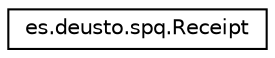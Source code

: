 digraph "Representación gráfica de la clase"
{
 // LATEX_PDF_SIZE
  edge [fontname="Helvetica",fontsize="10",labelfontname="Helvetica",labelfontsize="10"];
  node [fontname="Helvetica",fontsize="10",shape=record];
  rankdir="LR";
  Node0 [label="es.deusto.spq.Receipt",height=0.2,width=0.4,color="black", fillcolor="white", style="filled",URL="$classes_1_1deusto_1_1spq_1_1_receipt.html",tooltip=" "];
}
